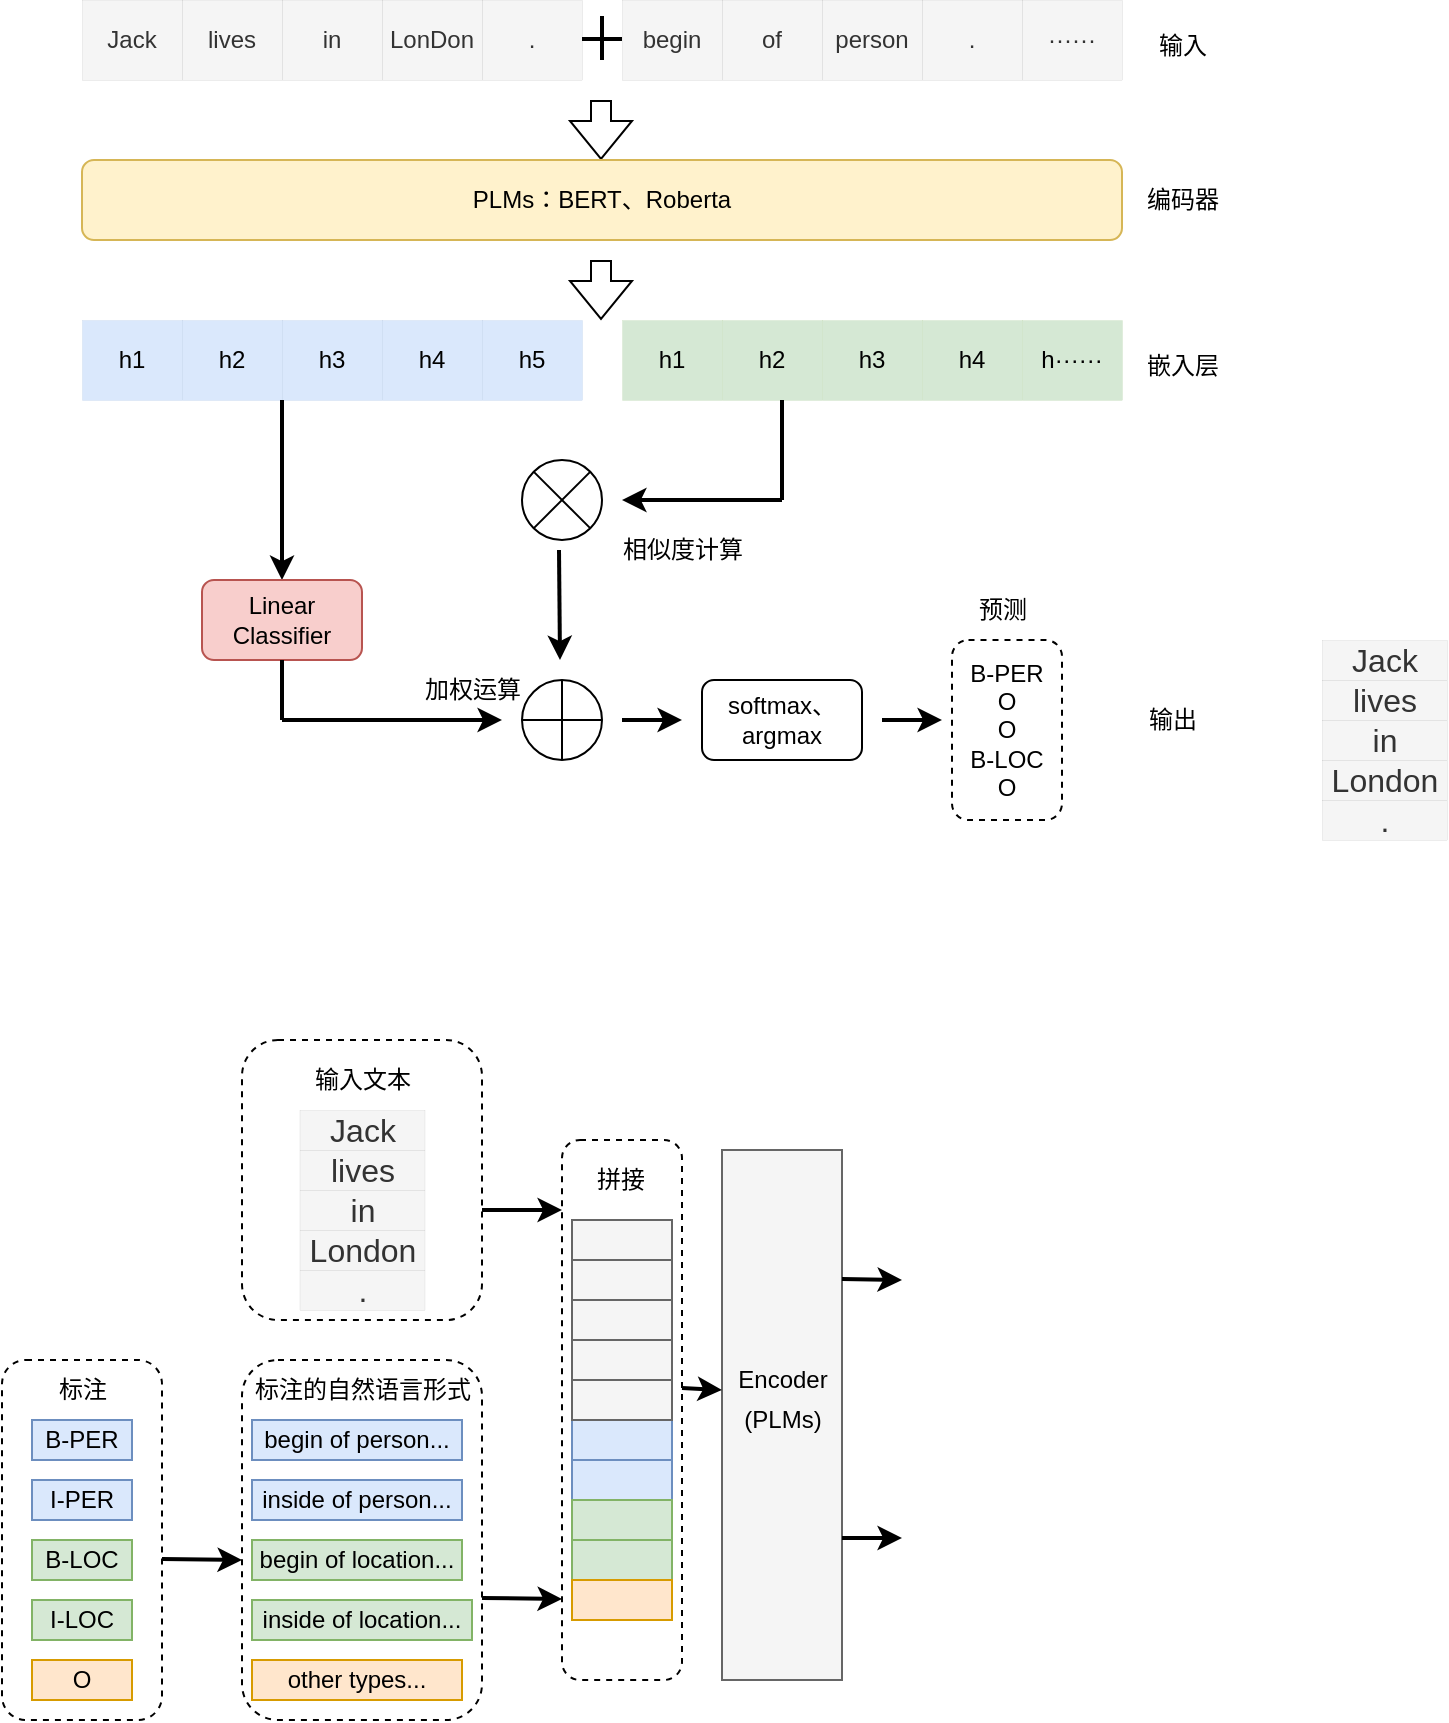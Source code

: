 <mxfile version="22.1.11" type="github">
  <diagram name="第 1 页" id="-jHL0-K5nZ6vLPdZp3nw">
    <mxGraphModel dx="1316" dy="831" grid="1" gridSize="10" guides="1" tooltips="1" connect="1" arrows="1" fold="1" page="1" pageScale="1" pageWidth="827" pageHeight="1169" math="0" shadow="0">
      <root>
        <mxCell id="0" />
        <mxCell id="1" parent="0" />
        <mxCell id="2kYstGVCv6qOy2AmomM9-1" value="Jack" style="rounded=0;whiteSpace=wrap;html=1;fillColor=#f5f5f5;strokeColor=#666666;labelBorderColor=none;strokeWidth=0;fontColor=#333333;" parent="1" vertex="1">
          <mxGeometry x="120" y="80" width="50" height="40" as="geometry" />
        </mxCell>
        <mxCell id="2kYstGVCv6qOy2AmomM9-2" value="lives" style="rounded=0;whiteSpace=wrap;html=1;fillColor=#f5f5f5;strokeColor=#666666;labelBorderColor=none;strokeWidth=0;fontColor=#333333;" parent="1" vertex="1">
          <mxGeometry x="170" y="80" width="50" height="40" as="geometry" />
        </mxCell>
        <mxCell id="2kYstGVCv6qOy2AmomM9-3" value="in" style="rounded=0;whiteSpace=wrap;html=1;fillColor=#f5f5f5;strokeColor=#666666;labelBorderColor=none;strokeWidth=0;fontColor=#333333;" parent="1" vertex="1">
          <mxGeometry x="220" y="80" width="50" height="40" as="geometry" />
        </mxCell>
        <mxCell id="2kYstGVCv6qOy2AmomM9-4" value="LonDon" style="rounded=0;whiteSpace=wrap;html=1;fillColor=#f5f5f5;strokeColor=#666666;labelBorderColor=none;strokeWidth=0;fontColor=#333333;" parent="1" vertex="1">
          <mxGeometry x="270" y="80" width="50" height="40" as="geometry" />
        </mxCell>
        <mxCell id="2kYstGVCv6qOy2AmomM9-6" value="." style="rounded=0;whiteSpace=wrap;html=1;fillColor=#f5f5f5;strokeColor=#666666;labelBorderColor=none;strokeWidth=0;fontColor=#333333;" parent="1" vertex="1">
          <mxGeometry x="320" y="80" width="50" height="40" as="geometry" />
        </mxCell>
        <mxCell id="2kYstGVCv6qOy2AmomM9-7" value="begin" style="rounded=0;whiteSpace=wrap;html=1;fillColor=#f5f5f5;strokeColor=#666666;labelBorderColor=none;strokeWidth=0;fontColor=#333333;" parent="1" vertex="1">
          <mxGeometry x="390" y="80" width="50" height="40" as="geometry" />
        </mxCell>
        <mxCell id="2kYstGVCv6qOy2AmomM9-8" value="of" style="rounded=0;whiteSpace=wrap;html=1;fillColor=#f5f5f5;strokeColor=#666666;labelBorderColor=none;strokeWidth=0;fontColor=#333333;" parent="1" vertex="1">
          <mxGeometry x="440" y="80" width="50" height="40" as="geometry" />
        </mxCell>
        <mxCell id="2kYstGVCv6qOy2AmomM9-9" value="person" style="rounded=0;whiteSpace=wrap;html=1;fillColor=#f5f5f5;strokeColor=#666666;labelBorderColor=none;strokeWidth=0;fontColor=#333333;" parent="1" vertex="1">
          <mxGeometry x="490" y="80" width="50" height="40" as="geometry" />
        </mxCell>
        <mxCell id="2kYstGVCv6qOy2AmomM9-10" value="." style="rounded=0;whiteSpace=wrap;html=1;fillColor=#f5f5f5;strokeColor=#666666;labelBorderColor=none;strokeWidth=0;fontColor=#333333;" parent="1" vertex="1">
          <mxGeometry x="540" y="80" width="50" height="40" as="geometry" />
        </mxCell>
        <mxCell id="2kYstGVCv6qOy2AmomM9-11" value="······" style="rounded=0;whiteSpace=wrap;html=1;fillColor=#f5f5f5;strokeColor=#666666;labelBorderColor=none;strokeWidth=0;fontColor=#333333;" parent="1" vertex="1">
          <mxGeometry x="590" y="80" width="50" height="40" as="geometry" />
        </mxCell>
        <mxCell id="2kYstGVCv6qOy2AmomM9-12" value="" style="shape=flexArrow;endArrow=classic;html=1;rounded=0;" parent="1" edge="1">
          <mxGeometry width="50" height="50" relative="1" as="geometry">
            <mxPoint x="379.5" y="130" as="sourcePoint" />
            <mxPoint x="379.5" y="160" as="targetPoint" />
          </mxGeometry>
        </mxCell>
        <mxCell id="2kYstGVCv6qOy2AmomM9-15" value="PLMs：BERT、Roberta" style="rounded=1;whiteSpace=wrap;html=1;fillColor=#fff2cc;strokeColor=#d6b656;glass=0;" parent="1" vertex="1">
          <mxGeometry x="120" y="160" width="520" height="40" as="geometry" />
        </mxCell>
        <mxCell id="2kYstGVCv6qOy2AmomM9-18" value="" style="shape=flexArrow;endArrow=classic;html=1;rounded=0;" parent="1" edge="1">
          <mxGeometry width="50" height="50" relative="1" as="geometry">
            <mxPoint x="379.5" y="210" as="sourcePoint" />
            <mxPoint x="379.5" y="240" as="targetPoint" />
          </mxGeometry>
        </mxCell>
        <mxCell id="2kYstGVCv6qOy2AmomM9-19" value="h1" style="rounded=0;whiteSpace=wrap;html=1;fillColor=#dae8fc;strokeColor=#6c8ebf;labelBorderColor=none;strokeWidth=0;" parent="1" vertex="1">
          <mxGeometry x="120" y="240" width="50" height="40" as="geometry" />
        </mxCell>
        <mxCell id="2kYstGVCv6qOy2AmomM9-20" value="h2" style="rounded=0;whiteSpace=wrap;html=1;fillColor=#dae8fc;strokeColor=#6c8ebf;labelBorderColor=none;strokeWidth=0;" parent="1" vertex="1">
          <mxGeometry x="170" y="240" width="50" height="40" as="geometry" />
        </mxCell>
        <mxCell id="2kYstGVCv6qOy2AmomM9-21" value="h3" style="rounded=0;whiteSpace=wrap;html=1;fillColor=#dae8fc;strokeColor=#6c8ebf;labelBorderColor=none;strokeWidth=0;" parent="1" vertex="1">
          <mxGeometry x="220" y="240" width="50" height="40" as="geometry" />
        </mxCell>
        <mxCell id="2kYstGVCv6qOy2AmomM9-22" value="h4" style="rounded=0;whiteSpace=wrap;html=1;fillColor=#dae8fc;strokeColor=#6c8ebf;labelBorderColor=none;strokeWidth=0;" parent="1" vertex="1">
          <mxGeometry x="270" y="240" width="50" height="40" as="geometry" />
        </mxCell>
        <mxCell id="2kYstGVCv6qOy2AmomM9-23" value="h5" style="rounded=0;whiteSpace=wrap;html=1;fillColor=#dae8fc;strokeColor=#6c8ebf;labelBorderColor=none;strokeWidth=0;" parent="1" vertex="1">
          <mxGeometry x="320" y="240" width="50" height="40" as="geometry" />
        </mxCell>
        <mxCell id="2kYstGVCv6qOy2AmomM9-24" value="h1" style="rounded=0;whiteSpace=wrap;html=1;fillColor=#d5e8d4;strokeColor=#82b366;labelBorderColor=none;strokeWidth=0;" parent="1" vertex="1">
          <mxGeometry x="390" y="240" width="50" height="40" as="geometry" />
        </mxCell>
        <mxCell id="2kYstGVCv6qOy2AmomM9-25" value="h2" style="rounded=0;whiteSpace=wrap;html=1;fillColor=#d5e8d4;strokeColor=#82b366;labelBorderColor=none;strokeWidth=0;" parent="1" vertex="1">
          <mxGeometry x="440" y="240" width="50" height="40" as="geometry" />
        </mxCell>
        <mxCell id="2kYstGVCv6qOy2AmomM9-26" value="h3" style="rounded=0;whiteSpace=wrap;html=1;fillColor=#d5e8d4;strokeColor=#82b366;labelBorderColor=none;strokeWidth=0;" parent="1" vertex="1">
          <mxGeometry x="490" y="240" width="50" height="40" as="geometry" />
        </mxCell>
        <mxCell id="2kYstGVCv6qOy2AmomM9-27" value="h4" style="rounded=0;whiteSpace=wrap;html=1;fillColor=#d5e8d4;strokeColor=#82b366;labelBorderColor=none;strokeWidth=0;" parent="1" vertex="1">
          <mxGeometry x="540" y="240" width="50" height="40" as="geometry" />
        </mxCell>
        <mxCell id="2kYstGVCv6qOy2AmomM9-28" value="h······" style="rounded=0;whiteSpace=wrap;html=1;fillColor=#d5e8d4;strokeColor=#82b366;labelBorderColor=none;strokeWidth=0;" parent="1" vertex="1">
          <mxGeometry x="590" y="240" width="50" height="40" as="geometry" />
        </mxCell>
        <mxCell id="2kYstGVCv6qOy2AmomM9-39" value="" style="endArrow=classic;html=1;rounded=0;strokeWidth=2;" parent="1" edge="1">
          <mxGeometry width="50" height="50" relative="1" as="geometry">
            <mxPoint x="220" y="280" as="sourcePoint" />
            <mxPoint x="220" y="370" as="targetPoint" />
          </mxGeometry>
        </mxCell>
        <mxCell id="2kYstGVCv6qOy2AmomM9-41" value="Linear Classifier" style="rounded=1;whiteSpace=wrap;html=1;fillColor=#f8cecc;strokeColor=#b85450;" parent="1" vertex="1">
          <mxGeometry x="180" y="370" width="80" height="40" as="geometry" />
        </mxCell>
        <mxCell id="2kYstGVCv6qOy2AmomM9-43" value="" style="endArrow=classic;html=1;rounded=0;strokeWidth=2;" parent="1" edge="1">
          <mxGeometry width="50" height="50" relative="1" as="geometry">
            <mxPoint x="160" y="859.5" as="sourcePoint" />
            <mxPoint x="200" y="860" as="targetPoint" />
          </mxGeometry>
        </mxCell>
        <mxCell id="2kYstGVCv6qOy2AmomM9-44" value="" style="endArrow=none;html=1;rounded=0;entryX=0.5;entryY=1;entryDx=0;entryDy=0;jumpSize=6;strokeWidth=2;" parent="1" edge="1">
          <mxGeometry width="50" height="50" relative="1" as="geometry">
            <mxPoint x="470" y="330" as="sourcePoint" />
            <mxPoint x="470" y="280" as="targetPoint" />
          </mxGeometry>
        </mxCell>
        <mxCell id="2kYstGVCv6qOy2AmomM9-45" value="" style="endArrow=classic;html=1;rounded=0;strokeWidth=2;" parent="1" edge="1">
          <mxGeometry width="50" height="50" relative="1" as="geometry">
            <mxPoint x="470" y="330" as="sourcePoint" />
            <mxPoint x="390" y="330" as="targetPoint" />
          </mxGeometry>
        </mxCell>
        <mxCell id="2kYstGVCv6qOy2AmomM9-46" value="" style="shape=sumEllipse;perimeter=ellipsePerimeter;whiteSpace=wrap;html=1;backgroundOutline=1;" parent="1" vertex="1">
          <mxGeometry x="340" y="310" width="40" height="40" as="geometry" />
        </mxCell>
        <mxCell id="2kYstGVCv6qOy2AmomM9-47" value="相似度计算" style="text;html=1;align=center;verticalAlign=middle;resizable=0;points=[];autosize=1;strokeColor=none;fillColor=none;" parent="1" vertex="1">
          <mxGeometry x="380" y="340" width="80" height="30" as="geometry" />
        </mxCell>
        <mxCell id="2kYstGVCv6qOy2AmomM9-49" value="" style="endArrow=classic;html=1;rounded=0;strokeWidth=2;" parent="1" edge="1">
          <mxGeometry width="50" height="50" relative="1" as="geometry">
            <mxPoint x="358.5" y="355" as="sourcePoint" />
            <mxPoint x="359" y="410" as="targetPoint" />
          </mxGeometry>
        </mxCell>
        <mxCell id="2kYstGVCv6qOy2AmomM9-50" value="输入" style="text;html=1;align=center;verticalAlign=middle;resizable=0;points=[];autosize=1;strokeColor=none;fillColor=none;" parent="1" vertex="1">
          <mxGeometry x="645" y="88" width="50" height="30" as="geometry" />
        </mxCell>
        <mxCell id="2kYstGVCv6qOy2AmomM9-51" value="编码器" style="text;html=1;align=center;verticalAlign=middle;resizable=0;points=[];autosize=1;strokeColor=none;fillColor=none;" parent="1" vertex="1">
          <mxGeometry x="640" y="165" width="60" height="30" as="geometry" />
        </mxCell>
        <mxCell id="2kYstGVCv6qOy2AmomM9-52" value="" style="shape=orEllipse;perimeter=ellipsePerimeter;whiteSpace=wrap;html=1;backgroundOutline=1;" parent="1" vertex="1">
          <mxGeometry x="340" y="420" width="40" height="40" as="geometry" />
        </mxCell>
        <mxCell id="2kYstGVCv6qOy2AmomM9-53" value="" style="endArrow=none;html=1;rounded=0;entryX=0.5;entryY=1;entryDx=0;entryDy=0;strokeWidth=2;" parent="1" target="2kYstGVCv6qOy2AmomM9-41" edge="1">
          <mxGeometry width="50" height="50" relative="1" as="geometry">
            <mxPoint x="220" y="440" as="sourcePoint" />
            <mxPoint x="230" y="440" as="targetPoint" />
          </mxGeometry>
        </mxCell>
        <mxCell id="2kYstGVCv6qOy2AmomM9-54" value="" style="endArrow=classic;html=1;rounded=0;strokeWidth=2;" parent="1" edge="1">
          <mxGeometry width="50" height="50" relative="1" as="geometry">
            <mxPoint x="220" y="440" as="sourcePoint" />
            <mxPoint x="330" y="440" as="targetPoint" />
          </mxGeometry>
        </mxCell>
        <mxCell id="2kYstGVCv6qOy2AmomM9-55" value="加权运算" style="text;html=1;align=center;verticalAlign=middle;resizable=0;points=[];autosize=1;strokeColor=none;fillColor=none;" parent="1" vertex="1">
          <mxGeometry x="280" y="410" width="70" height="30" as="geometry" />
        </mxCell>
        <mxCell id="2kYstGVCv6qOy2AmomM9-56" value="" style="endArrow=classic;html=1;rounded=0;strokeWidth=2;" parent="1" edge="1">
          <mxGeometry width="50" height="50" relative="1" as="geometry">
            <mxPoint x="390" y="440" as="sourcePoint" />
            <mxPoint x="420" y="440" as="targetPoint" />
          </mxGeometry>
        </mxCell>
        <mxCell id="2kYstGVCv6qOy2AmomM9-57" value="嵌入层" style="text;html=1;align=center;verticalAlign=middle;resizable=0;points=[];autosize=1;strokeColor=none;fillColor=none;" parent="1" vertex="1">
          <mxGeometry x="640" y="248" width="60" height="30" as="geometry" />
        </mxCell>
        <mxCell id="2kYstGVCv6qOy2AmomM9-59" value="softmax、&lt;br&gt;argmax" style="rounded=1;whiteSpace=wrap;html=1;" parent="1" vertex="1">
          <mxGeometry x="430" y="420" width="80" height="40" as="geometry" />
        </mxCell>
        <mxCell id="2kYstGVCv6qOy2AmomM9-60" value="" style="endArrow=classic;html=1;rounded=0;strokeWidth=2;" parent="1" edge="1">
          <mxGeometry width="50" height="50" relative="1" as="geometry">
            <mxPoint x="520" y="440" as="sourcePoint" />
            <mxPoint x="550" y="440" as="targetPoint" />
          </mxGeometry>
        </mxCell>
        <mxCell id="2kYstGVCv6qOy2AmomM9-61" value="B-PER&lt;br&gt;O&lt;br&gt;O&lt;br&gt;B-LOC&lt;br&gt;O" style="rounded=1;whiteSpace=wrap;html=1;dashed=1;" parent="1" vertex="1">
          <mxGeometry x="555" y="400" width="55" height="90" as="geometry" />
        </mxCell>
        <mxCell id="2kYstGVCv6qOy2AmomM9-62" value="输出" style="text;html=1;align=center;verticalAlign=middle;resizable=0;points=[];autosize=1;strokeColor=none;fillColor=none;" parent="1" vertex="1">
          <mxGeometry x="640" y="425" width="50" height="30" as="geometry" />
        </mxCell>
        <mxCell id="2kYstGVCv6qOy2AmomM9-63" value="预测" style="text;html=1;align=center;verticalAlign=middle;resizable=0;points=[];autosize=1;strokeColor=none;fillColor=none;" parent="1" vertex="1">
          <mxGeometry x="555" y="370" width="50" height="30" as="geometry" />
        </mxCell>
        <mxCell id="2kYstGVCv6qOy2AmomM9-64" value="" style="endArrow=none;html=1;rounded=0;strokeWidth=2;" parent="1" edge="1">
          <mxGeometry width="50" height="50" relative="1" as="geometry">
            <mxPoint x="370" y="99.5" as="sourcePoint" />
            <mxPoint x="390" y="99.5" as="targetPoint" />
          </mxGeometry>
        </mxCell>
        <mxCell id="2kYstGVCv6qOy2AmomM9-65" value="" style="endArrow=none;html=1;rounded=0;strokeWidth=2;" parent="1" edge="1">
          <mxGeometry width="50" height="50" relative="1" as="geometry">
            <mxPoint x="380" y="88" as="sourcePoint" />
            <mxPoint x="380" y="108" as="targetPoint" />
            <Array as="points">
              <mxPoint x="380" y="110" />
            </Array>
          </mxGeometry>
        </mxCell>
        <mxCell id="41JjdE3xIkNzx7Y8iaCD-1" value="" style="rounded=1;whiteSpace=wrap;html=1;dashed=1;" vertex="1" parent="1">
          <mxGeometry x="80" y="760" width="80" height="180" as="geometry" />
        </mxCell>
        <mxCell id="41JjdE3xIkNzx7Y8iaCD-2" value="" style="rounded=1;whiteSpace=wrap;html=1;dashed=1;" vertex="1" parent="1">
          <mxGeometry x="200" y="760" width="120" height="180" as="geometry" />
        </mxCell>
        <mxCell id="41JjdE3xIkNzx7Y8iaCD-3" value="B-PER" style="rounded=0;whiteSpace=wrap;html=1;fillColor=#dae8fc;strokeColor=#6c8ebf;" vertex="1" parent="1">
          <mxGeometry x="95" y="790" width="50" height="20" as="geometry" />
        </mxCell>
        <mxCell id="41JjdE3xIkNzx7Y8iaCD-4" value="I-PER" style="rounded=0;whiteSpace=wrap;html=1;fillColor=#dae8fc;strokeColor=#6c8ebf;" vertex="1" parent="1">
          <mxGeometry x="95" y="820" width="50" height="20" as="geometry" />
        </mxCell>
        <mxCell id="41JjdE3xIkNzx7Y8iaCD-5" value="B-LOC" style="rounded=0;whiteSpace=wrap;html=1;fillColor=#d5e8d4;strokeColor=#82b366;" vertex="1" parent="1">
          <mxGeometry x="95" y="850" width="50" height="20" as="geometry" />
        </mxCell>
        <mxCell id="41JjdE3xIkNzx7Y8iaCD-6" value="I-LOC" style="rounded=0;whiteSpace=wrap;html=1;fillColor=#d5e8d4;strokeColor=#82b366;" vertex="1" parent="1">
          <mxGeometry x="95" y="880" width="50" height="20" as="geometry" />
        </mxCell>
        <mxCell id="41JjdE3xIkNzx7Y8iaCD-7" value="O" style="rounded=0;whiteSpace=wrap;html=1;fillColor=#ffe6cc;strokeColor=#d79b00;" vertex="1" parent="1">
          <mxGeometry x="95" y="910" width="50" height="20" as="geometry" />
        </mxCell>
        <mxCell id="41JjdE3xIkNzx7Y8iaCD-8" value="begin of person..." style="rounded=0;whiteSpace=wrap;html=1;fillColor=#dae8fc;strokeColor=#6c8ebf;" vertex="1" parent="1">
          <mxGeometry x="205" y="790" width="105" height="20" as="geometry" />
        </mxCell>
        <mxCell id="41JjdE3xIkNzx7Y8iaCD-9" value="inside of person..." style="rounded=0;whiteSpace=wrap;html=1;fillColor=#dae8fc;strokeColor=#6c8ebf;" vertex="1" parent="1">
          <mxGeometry x="205" y="820" width="105" height="20" as="geometry" />
        </mxCell>
        <mxCell id="41JjdE3xIkNzx7Y8iaCD-10" value="begin of location..." style="rounded=0;whiteSpace=wrap;html=1;fillColor=#d5e8d4;strokeColor=#82b366;" vertex="1" parent="1">
          <mxGeometry x="205" y="850" width="105" height="20" as="geometry" />
        </mxCell>
        <mxCell id="41JjdE3xIkNzx7Y8iaCD-12" value="inside of location..." style="rounded=0;whiteSpace=wrap;html=1;fillColor=#d5e8d4;strokeColor=#82b366;" vertex="1" parent="1">
          <mxGeometry x="205" y="880" width="110" height="20" as="geometry" />
        </mxCell>
        <mxCell id="41JjdE3xIkNzx7Y8iaCD-13" value="other types..." style="rounded=0;whiteSpace=wrap;html=1;fillColor=#ffe6cc;strokeColor=#d79b00;" vertex="1" parent="1">
          <mxGeometry x="205" y="910" width="105" height="20" as="geometry" />
        </mxCell>
        <mxCell id="41JjdE3xIkNzx7Y8iaCD-14" value="标注的自然语言形式" style="text;html=1;align=center;verticalAlign=middle;resizable=0;points=[];autosize=1;strokeColor=none;fillColor=none;" vertex="1" parent="1">
          <mxGeometry x="195" y="760" width="130" height="30" as="geometry" />
        </mxCell>
        <mxCell id="41JjdE3xIkNzx7Y8iaCD-15" value="" style="rounded=1;whiteSpace=wrap;html=1;dashed=1;" vertex="1" parent="1">
          <mxGeometry x="200" y="600" width="120" height="140" as="geometry" />
        </mxCell>
        <mxCell id="41JjdE3xIkNzx7Y8iaCD-16" value="输入文本" style="text;html=1;align=center;verticalAlign=middle;resizable=0;points=[];autosize=1;strokeColor=none;fillColor=none;" vertex="1" parent="1">
          <mxGeometry x="225" y="605" width="70" height="30" as="geometry" />
        </mxCell>
        <mxCell id="41JjdE3xIkNzx7Y8iaCD-24" value="" style="rounded=0;whiteSpace=wrap;html=1;fillColor=#f5f5f5;fontColor=#333333;strokeColor=#666666;" vertex="1" parent="1">
          <mxGeometry x="440" y="655" width="60" height="265" as="geometry" />
        </mxCell>
        <mxCell id="41JjdE3xIkNzx7Y8iaCD-25" value="Encoder" style="text;html=1;align=center;verticalAlign=middle;resizable=0;points=[];autosize=1;strokeColor=none;fillColor=none;" vertex="1" parent="1">
          <mxGeometry x="435" y="755" width="70" height="30" as="geometry" />
        </mxCell>
        <mxCell id="41JjdE3xIkNzx7Y8iaCD-26" value="" style="endArrow=classic;html=1;rounded=0;strokeWidth=2;" edge="1" parent="1">
          <mxGeometry width="50" height="50" relative="1" as="geometry">
            <mxPoint x="320" y="879" as="sourcePoint" />
            <mxPoint x="360" y="879.5" as="targetPoint" />
          </mxGeometry>
        </mxCell>
        <mxCell id="41JjdE3xIkNzx7Y8iaCD-28" value="(PLMs)" style="text;html=1;align=center;verticalAlign=middle;resizable=0;points=[];autosize=1;strokeColor=none;fillColor=none;" vertex="1" parent="1">
          <mxGeometry x="440" y="775" width="60" height="30" as="geometry" />
        </mxCell>
        <mxCell id="41JjdE3xIkNzx7Y8iaCD-29" value="Jack" style="rounded=0;whiteSpace=wrap;html=1;fontSize=16;strokeWidth=0;dashed=1;fillColor=#f5f5f5;fontColor=#333333;strokeColor=#666666;" vertex="1" parent="1">
          <mxGeometry x="228.75" y="635" width="62.5" height="20" as="geometry" />
        </mxCell>
        <mxCell id="41JjdE3xIkNzx7Y8iaCD-30" value="lives" style="rounded=0;whiteSpace=wrap;html=1;fontSize=16;strokeWidth=0;fillColor=#f5f5f5;fontColor=#333333;strokeColor=#666666;" vertex="1" parent="1">
          <mxGeometry x="228.75" y="655" width="62.5" height="20" as="geometry" />
        </mxCell>
        <mxCell id="41JjdE3xIkNzx7Y8iaCD-31" value="in" style="rounded=0;whiteSpace=wrap;html=1;fontSize=16;strokeWidth=0;fillColor=#f5f5f5;fontColor=#333333;strokeColor=#666666;" vertex="1" parent="1">
          <mxGeometry x="228.75" y="675" width="62.5" height="20" as="geometry" />
        </mxCell>
        <mxCell id="41JjdE3xIkNzx7Y8iaCD-32" value="London" style="rounded=0;whiteSpace=wrap;html=1;fontSize=16;strokeWidth=0;fillColor=#f5f5f5;strokeColor=#666666;fontColor=#333333;" vertex="1" parent="1">
          <mxGeometry x="228.75" y="695" width="62.5" height="20" as="geometry" />
        </mxCell>
        <mxCell id="41JjdE3xIkNzx7Y8iaCD-33" value="." style="rounded=0;whiteSpace=wrap;html=1;fontSize=16;strokeWidth=0;fillColor=#f5f5f5;fontColor=#333333;strokeColor=#666666;" vertex="1" parent="1">
          <mxGeometry x="228.75" y="715" width="62.5" height="20" as="geometry" />
        </mxCell>
        <mxCell id="41JjdE3xIkNzx7Y8iaCD-35" value="" style="rounded=1;whiteSpace=wrap;html=1;dashed=1;" vertex="1" parent="1">
          <mxGeometry x="360" y="650" width="60" height="270" as="geometry" />
        </mxCell>
        <mxCell id="41JjdE3xIkNzx7Y8iaCD-36" value="" style="rounded=0;whiteSpace=wrap;html=1;fillColor=#dae8fc;strokeColor=#6c8ebf;" vertex="1" parent="1">
          <mxGeometry x="365" y="790" width="50" height="20" as="geometry" />
        </mxCell>
        <mxCell id="41JjdE3xIkNzx7Y8iaCD-37" value="标注" style="text;html=1;align=center;verticalAlign=middle;resizable=0;points=[];autosize=1;strokeColor=none;fillColor=none;" vertex="1" parent="1">
          <mxGeometry x="95" y="760" width="50" height="30" as="geometry" />
        </mxCell>
        <mxCell id="41JjdE3xIkNzx7Y8iaCD-38" value="" style="rounded=0;whiteSpace=wrap;html=1;fillColor=#dae8fc;strokeColor=#6c8ebf;" vertex="1" parent="1">
          <mxGeometry x="365" y="810" width="50" height="20" as="geometry" />
        </mxCell>
        <mxCell id="41JjdE3xIkNzx7Y8iaCD-39" value="" style="rounded=0;whiteSpace=wrap;html=1;fillColor=#d5e8d4;strokeColor=#82b366;" vertex="1" parent="1">
          <mxGeometry x="365" y="830" width="50" height="20" as="geometry" />
        </mxCell>
        <mxCell id="41JjdE3xIkNzx7Y8iaCD-40" value="" style="rounded=0;whiteSpace=wrap;html=1;fillColor=#d5e8d4;strokeColor=#82b366;" vertex="1" parent="1">
          <mxGeometry x="365" y="850" width="50" height="20" as="geometry" />
        </mxCell>
        <mxCell id="41JjdE3xIkNzx7Y8iaCD-41" value="" style="rounded=0;whiteSpace=wrap;html=1;fillColor=#ffe6cc;strokeColor=#d79b00;" vertex="1" parent="1">
          <mxGeometry x="365" y="870" width="50" height="20" as="geometry" />
        </mxCell>
        <mxCell id="41JjdE3xIkNzx7Y8iaCD-42" value="Jack" style="rounded=0;whiteSpace=wrap;html=1;fontSize=16;strokeWidth=0;dashed=1;fillColor=#f5f5f5;fontColor=#333333;strokeColor=#666666;" vertex="1" parent="1">
          <mxGeometry x="740" y="400" width="62.5" height="20" as="geometry" />
        </mxCell>
        <mxCell id="41JjdE3xIkNzx7Y8iaCD-43" value="lives" style="rounded=0;whiteSpace=wrap;html=1;fontSize=16;strokeWidth=0;fillColor=#f5f5f5;fontColor=#333333;strokeColor=#666666;" vertex="1" parent="1">
          <mxGeometry x="740" y="420" width="62.5" height="20" as="geometry" />
        </mxCell>
        <mxCell id="41JjdE3xIkNzx7Y8iaCD-44" value="in" style="rounded=0;whiteSpace=wrap;html=1;fontSize=16;strokeWidth=0;fillColor=#f5f5f5;fontColor=#333333;strokeColor=#666666;" vertex="1" parent="1">
          <mxGeometry x="740" y="440" width="62.5" height="20" as="geometry" />
        </mxCell>
        <mxCell id="41JjdE3xIkNzx7Y8iaCD-45" value="London" style="rounded=0;whiteSpace=wrap;html=1;fontSize=16;strokeWidth=0;fillColor=#f5f5f5;strokeColor=#666666;fontColor=#333333;" vertex="1" parent="1">
          <mxGeometry x="740" y="460" width="62.5" height="20" as="geometry" />
        </mxCell>
        <mxCell id="41JjdE3xIkNzx7Y8iaCD-46" value="." style="rounded=0;whiteSpace=wrap;html=1;fontSize=16;strokeWidth=0;fillColor=#f5f5f5;fontColor=#333333;strokeColor=#666666;" vertex="1" parent="1">
          <mxGeometry x="740" y="480" width="62.5" height="20" as="geometry" />
        </mxCell>
        <mxCell id="41JjdE3xIkNzx7Y8iaCD-53" value="" style="rounded=0;whiteSpace=wrap;html=1;fillColor=#f5f5f5;strokeColor=#666666;fontColor=#333333;" vertex="1" parent="1">
          <mxGeometry x="365" y="770" width="50" height="20" as="geometry" />
        </mxCell>
        <mxCell id="41JjdE3xIkNzx7Y8iaCD-54" value="" style="rounded=0;whiteSpace=wrap;html=1;fillColor=#f5f5f5;strokeColor=#666666;fontColor=#333333;" vertex="1" parent="1">
          <mxGeometry x="365" y="750" width="50" height="20" as="geometry" />
        </mxCell>
        <mxCell id="41JjdE3xIkNzx7Y8iaCD-55" value="" style="rounded=0;whiteSpace=wrap;html=1;fillColor=#f5f5f5;strokeColor=#666666;fontColor=#333333;" vertex="1" parent="1">
          <mxGeometry x="365" y="730" width="50" height="20" as="geometry" />
        </mxCell>
        <mxCell id="41JjdE3xIkNzx7Y8iaCD-56" value="" style="rounded=0;whiteSpace=wrap;html=1;fillColor=#f5f5f5;strokeColor=#666666;fontColor=#333333;" vertex="1" parent="1">
          <mxGeometry x="365" y="710" width="50" height="20" as="geometry" />
        </mxCell>
        <mxCell id="41JjdE3xIkNzx7Y8iaCD-57" value="" style="rounded=0;whiteSpace=wrap;html=1;fillColor=#f5f5f5;strokeColor=#666666;fontColor=#333333;" vertex="1" parent="1">
          <mxGeometry x="365" y="690" width="50" height="20" as="geometry" />
        </mxCell>
        <mxCell id="41JjdE3xIkNzx7Y8iaCD-58" value="" style="endArrow=classic;html=1;rounded=0;strokeWidth=2;" edge="1" parent="1">
          <mxGeometry width="50" height="50" relative="1" as="geometry">
            <mxPoint x="320" y="685" as="sourcePoint" />
            <mxPoint x="360" y="685" as="targetPoint" />
          </mxGeometry>
        </mxCell>
        <mxCell id="41JjdE3xIkNzx7Y8iaCD-59" value="拼接" style="text;html=1;align=center;verticalAlign=middle;resizable=0;points=[];autosize=1;strokeColor=none;fillColor=none;" vertex="1" parent="1">
          <mxGeometry x="364" y="655" width="50" height="30" as="geometry" />
        </mxCell>
        <mxCell id="41JjdE3xIkNzx7Y8iaCD-60" value="" style="endArrow=classic;html=1;rounded=0;strokeWidth=2;" edge="1" parent="1">
          <mxGeometry width="50" height="50" relative="1" as="geometry">
            <mxPoint x="420" y="774" as="sourcePoint" />
            <mxPoint x="440" y="775" as="targetPoint" />
          </mxGeometry>
        </mxCell>
        <mxCell id="41JjdE3xIkNzx7Y8iaCD-61" value="" style="endArrow=classic;html=1;rounded=0;strokeWidth=2;" edge="1" parent="1">
          <mxGeometry width="50" height="50" relative="1" as="geometry">
            <mxPoint x="500" y="719.5" as="sourcePoint" />
            <mxPoint x="530" y="720" as="targetPoint" />
          </mxGeometry>
        </mxCell>
        <mxCell id="41JjdE3xIkNzx7Y8iaCD-63" value="" style="endArrow=classic;html=1;rounded=0;strokeWidth=2;" edge="1" parent="1">
          <mxGeometry width="50" height="50" relative="1" as="geometry">
            <mxPoint x="500" y="849" as="sourcePoint" />
            <mxPoint x="530" y="849" as="targetPoint" />
          </mxGeometry>
        </mxCell>
      </root>
    </mxGraphModel>
  </diagram>
</mxfile>
